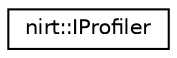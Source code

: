 digraph "Graphical Class Hierarchy"
{
 // LATEX_PDF_SIZE
  edge [fontname="Helvetica",fontsize="10",labelfontname="Helvetica",labelfontsize="10"];
  node [fontname="Helvetica",fontsize="10",shape=record];
  rankdir="LR";
  Node0 [label="nirt::IProfiler",height=0.2,width=0.4,color="black", fillcolor="white", style="filled",URL="$classnirt_1_1IProfiler.html",tooltip="Code-profiler. Please check the example in the Nirtcpp examples folder about how to use it."];
}
